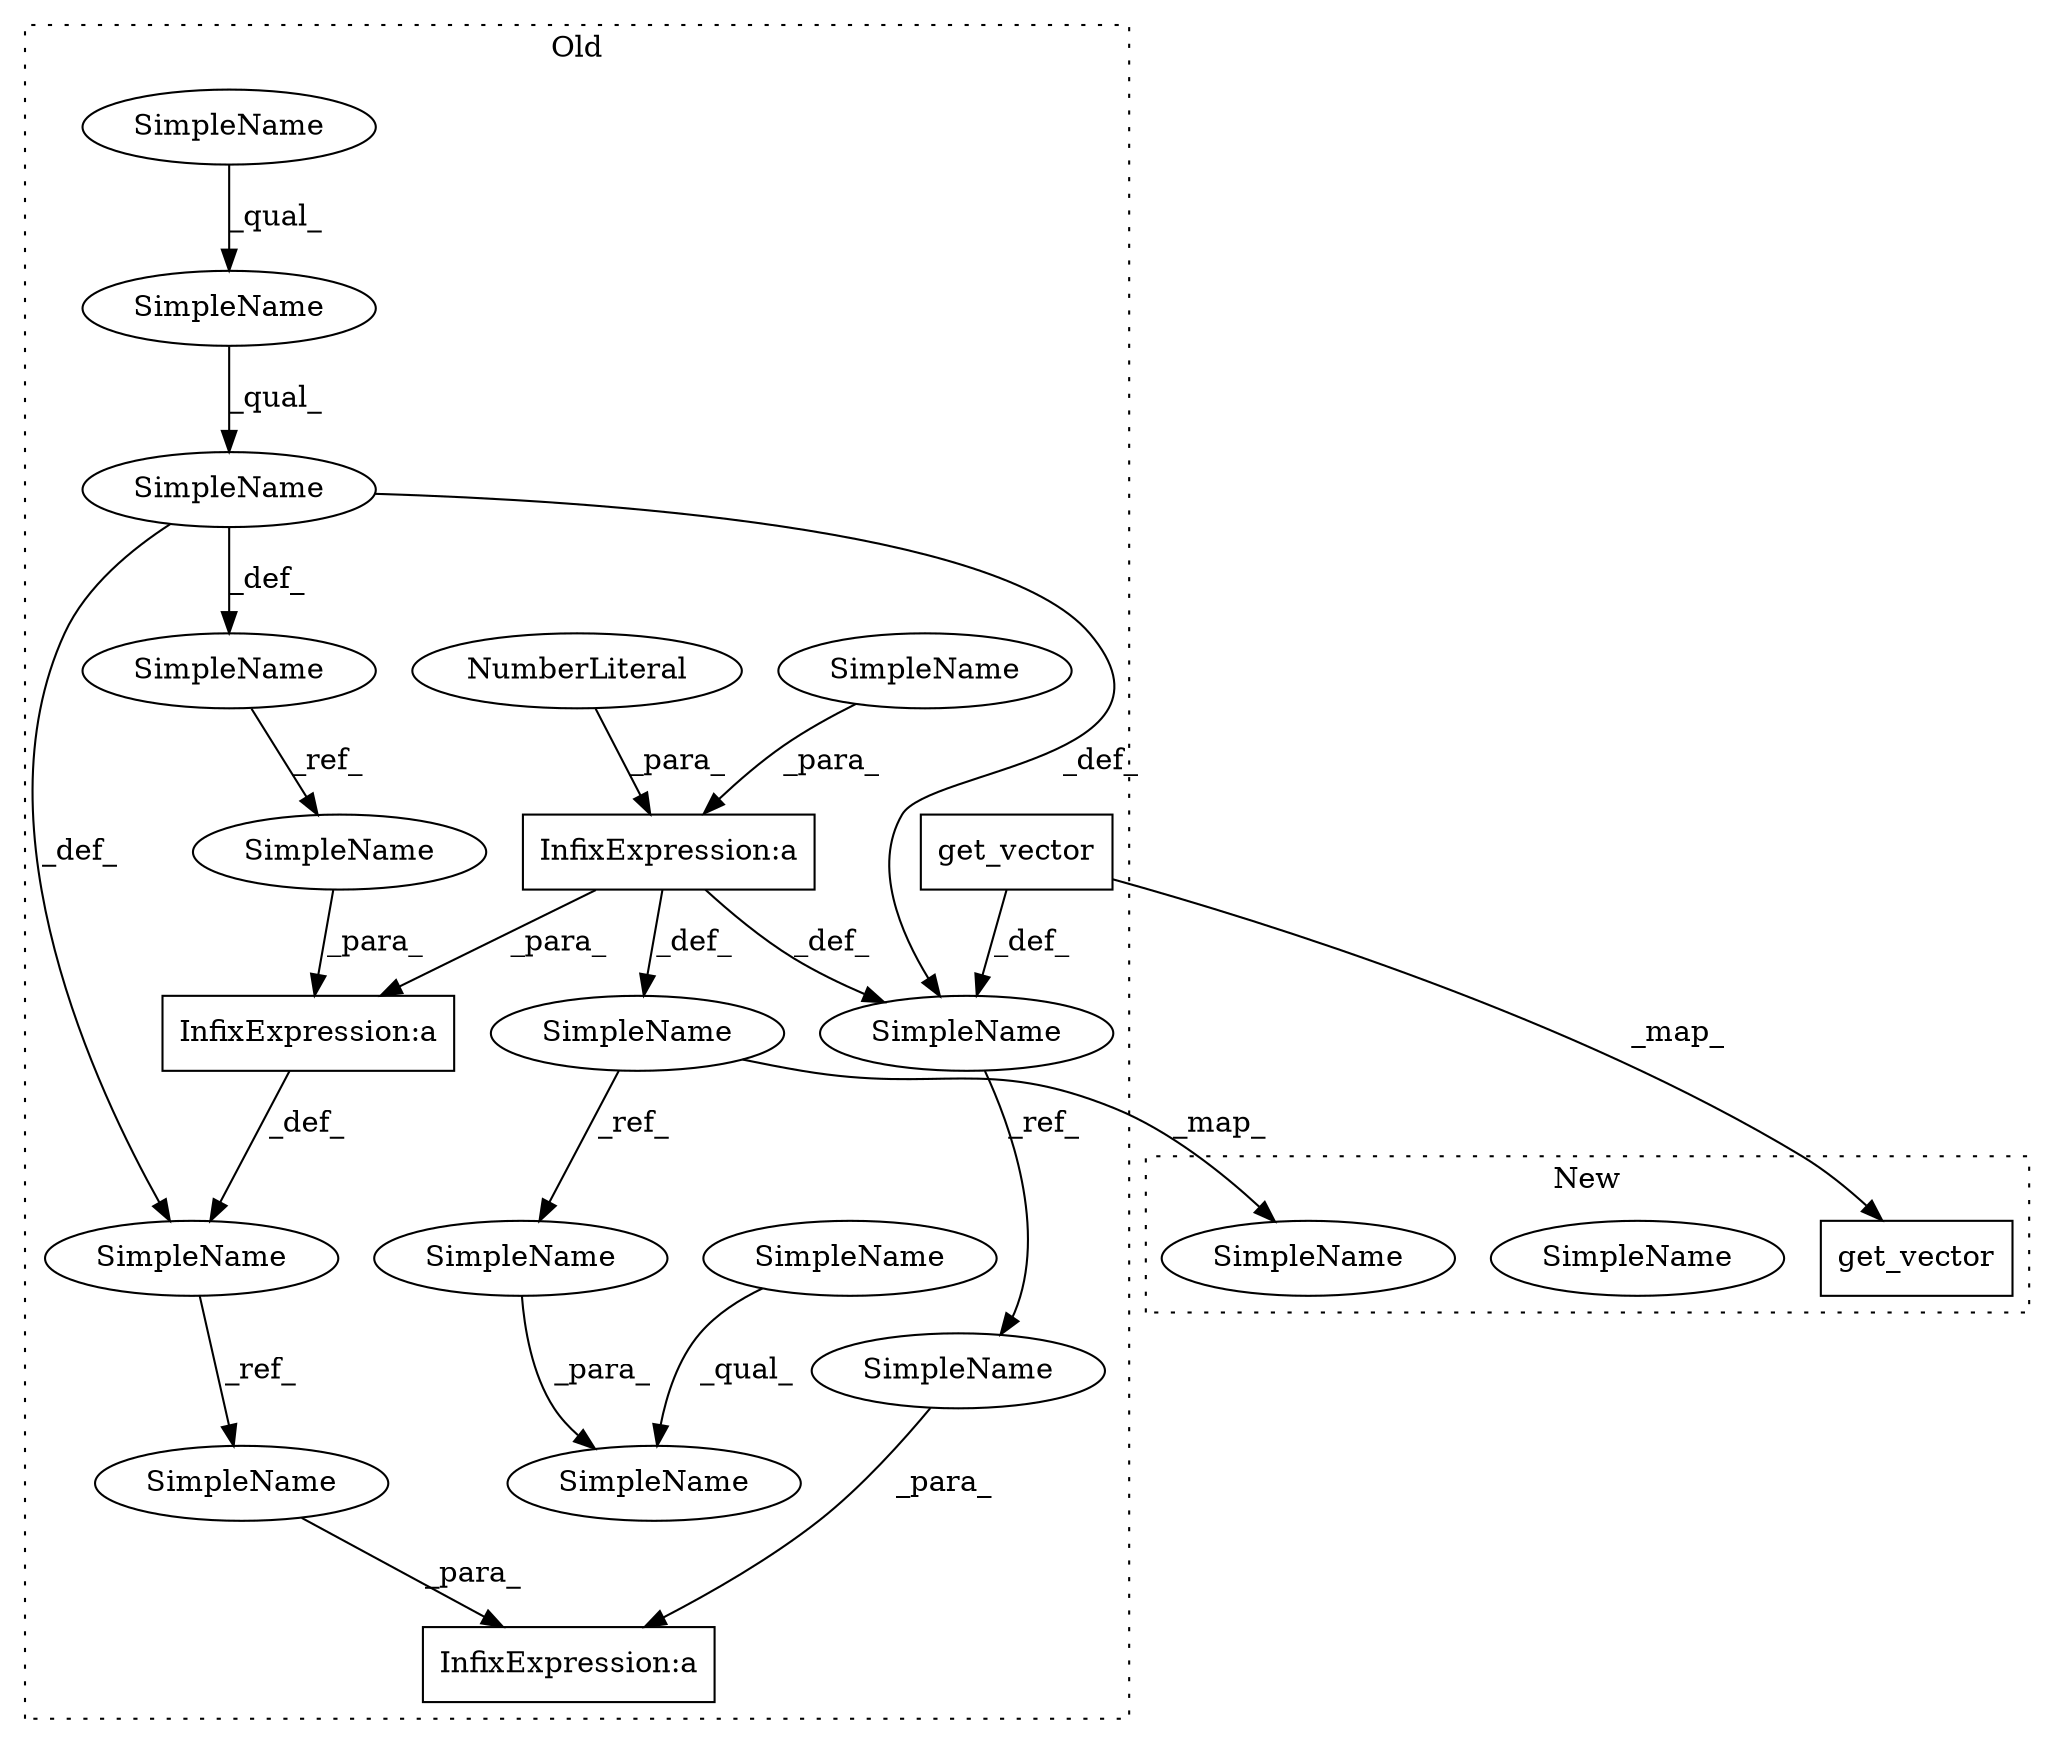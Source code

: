 digraph G {
subgraph cluster0 {
1 [label="get_vector" a="32" s="3667,3698" l="11,1" shape="box"];
3 [label="SimpleName" a="42" s="3807" l="9" shape="ellipse"];
4 [label="InfixExpression:a" a="27" s="4070" l="1" shape="box"];
5 [label="SimpleName" a="42" s="3961" l="11" shape="ellipse"];
6 [label="SimpleName" a="42" s="3277,3321" l="15,1" shape="ellipse"];
7 [label="SimpleName" a="42" s="3277" l="4" shape="ellipse"];
8 [label="InfixExpression:a" a="27" s="3396" l="3" shape="box"];
10 [label="SimpleName" a="42" s="3340" l="8" shape="ellipse"];
12 [label="SimpleName" a="42" s="3766,3783" l="9,1" shape="ellipse"];
13 [label="NumberLiteral" a="34" s="3399" l="1" shape="ellipse"];
14 [label="SimpleName" a="42" s="3429" l="10" shape="ellipse"];
15 [label="InfixExpression:a" a="27" s="3620" l="3" shape="box"];
16 [label="SimpleName" a="42" s="3766" l="8" shape="ellipse"];
17 [label="SimpleName" a="42" s="4061" l="9" shape="ellipse"];
18 [label="SimpleName" a="42" s="3623" l="10" shape="ellipse"];
19 [label="SimpleName" a="42" s="4071" l="11" shape="ellipse"];
20 [label="SimpleName" a="42" s="3277" l="4" shape="ellipse"];
21 [label="SimpleName" a="42" s="3390" l="6" shape="ellipse"];
22 [label="SimpleName" a="42" s="3775" l="8" shape="ellipse"];
label = "Old";
style="dotted";
}
subgraph cluster1 {
2 [label="get_vector" a="32" s="3667,3710" l="11,1" shape="box"];
9 [label="SimpleName" a="42" s="3340" l="8" shape="ellipse"];
11 [label="SimpleName" a="42" s="3406" l="22" shape="ellipse"];
label = "New";
style="dotted";
}
1 -> 3 [label="_def_"];
1 -> 2 [label="_map_"];
3 -> 17 [label="_ref_"];
5 -> 19 [label="_ref_"];
6 -> 14 [label="_def_"];
6 -> 3 [label="_def_"];
6 -> 5 [label="_def_"];
7 -> 6 [label="_qual_"];
8 -> 15 [label="_para_"];
8 -> 10 [label="_def_"];
8 -> 3 [label="_def_"];
10 -> 11 [label="_map_"];
10 -> 22 [label="_ref_"];
13 -> 8 [label="_para_"];
14 -> 18 [label="_ref_"];
15 -> 5 [label="_def_"];
16 -> 12 [label="_qual_"];
17 -> 4 [label="_para_"];
18 -> 15 [label="_para_"];
19 -> 4 [label="_para_"];
20 -> 7 [label="_qual_"];
21 -> 8 [label="_para_"];
22 -> 12 [label="_para_"];
}